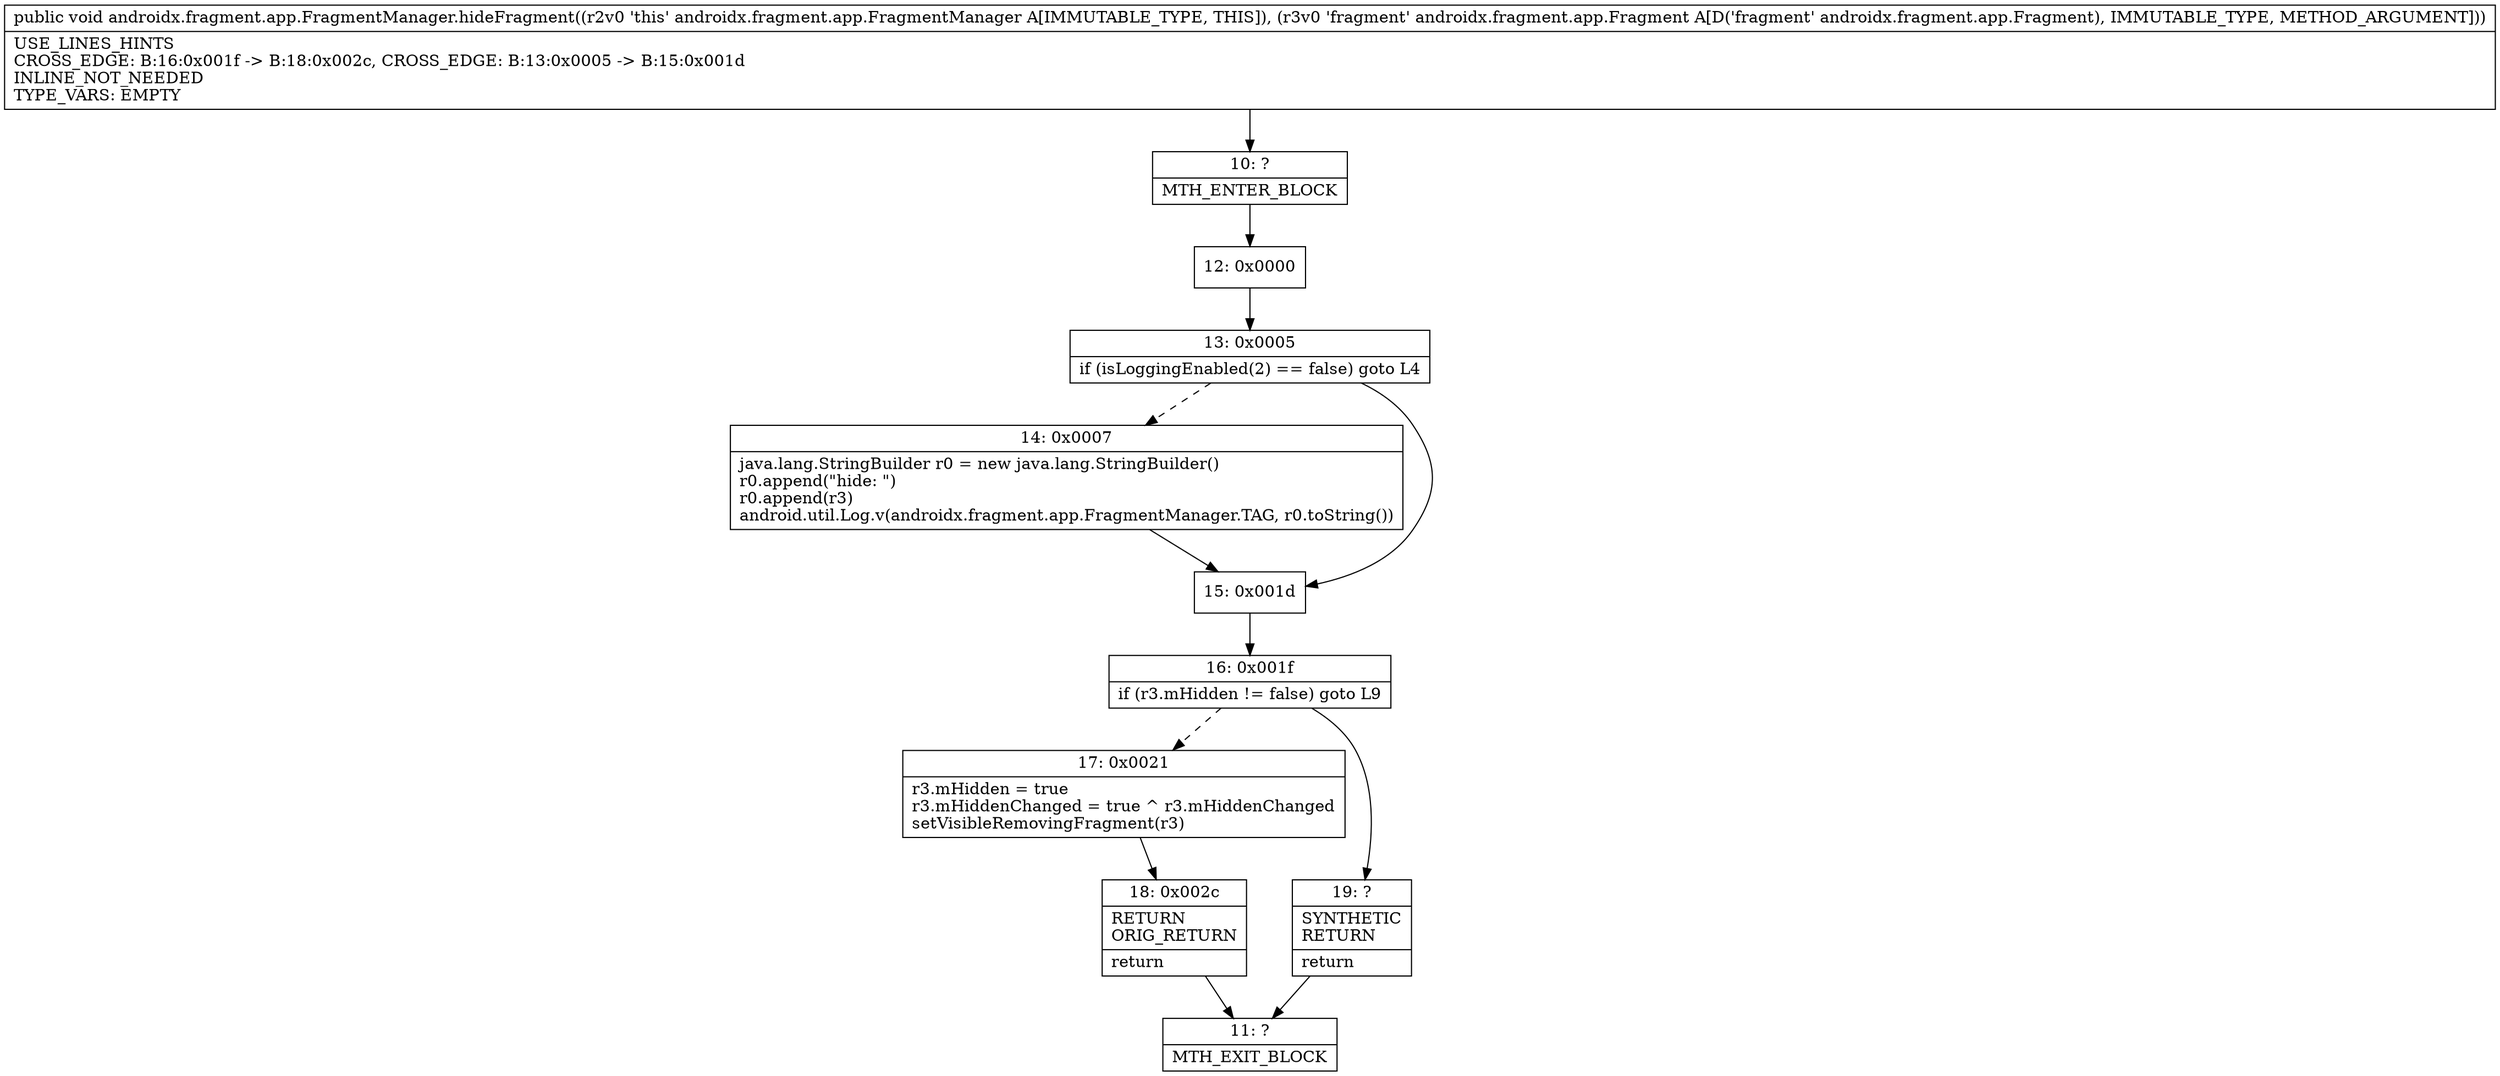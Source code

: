 digraph "CFG forandroidx.fragment.app.FragmentManager.hideFragment(Landroidx\/fragment\/app\/Fragment;)V" {
Node_10 [shape=record,label="{10\:\ ?|MTH_ENTER_BLOCK\l}"];
Node_12 [shape=record,label="{12\:\ 0x0000}"];
Node_13 [shape=record,label="{13\:\ 0x0005|if (isLoggingEnabled(2) == false) goto L4\l}"];
Node_14 [shape=record,label="{14\:\ 0x0007|java.lang.StringBuilder r0 = new java.lang.StringBuilder()\lr0.append(\"hide: \")\lr0.append(r3)\landroid.util.Log.v(androidx.fragment.app.FragmentManager.TAG, r0.toString())\l}"];
Node_15 [shape=record,label="{15\:\ 0x001d}"];
Node_16 [shape=record,label="{16\:\ 0x001f|if (r3.mHidden != false) goto L9\l}"];
Node_17 [shape=record,label="{17\:\ 0x0021|r3.mHidden = true\lr3.mHiddenChanged = true ^ r3.mHiddenChanged\lsetVisibleRemovingFragment(r3)\l}"];
Node_18 [shape=record,label="{18\:\ 0x002c|RETURN\lORIG_RETURN\l|return\l}"];
Node_11 [shape=record,label="{11\:\ ?|MTH_EXIT_BLOCK\l}"];
Node_19 [shape=record,label="{19\:\ ?|SYNTHETIC\lRETURN\l|return\l}"];
MethodNode[shape=record,label="{public void androidx.fragment.app.FragmentManager.hideFragment((r2v0 'this' androidx.fragment.app.FragmentManager A[IMMUTABLE_TYPE, THIS]), (r3v0 'fragment' androidx.fragment.app.Fragment A[D('fragment' androidx.fragment.app.Fragment), IMMUTABLE_TYPE, METHOD_ARGUMENT]))  | USE_LINES_HINTS\lCROSS_EDGE: B:16:0x001f \-\> B:18:0x002c, CROSS_EDGE: B:13:0x0005 \-\> B:15:0x001d\lINLINE_NOT_NEEDED\lTYPE_VARS: EMPTY\l}"];
MethodNode -> Node_10;Node_10 -> Node_12;
Node_12 -> Node_13;
Node_13 -> Node_14[style=dashed];
Node_13 -> Node_15;
Node_14 -> Node_15;
Node_15 -> Node_16;
Node_16 -> Node_17[style=dashed];
Node_16 -> Node_19;
Node_17 -> Node_18;
Node_18 -> Node_11;
Node_19 -> Node_11;
}

